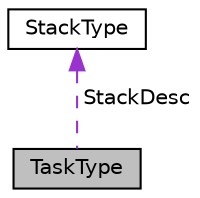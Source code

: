 digraph "TaskType"
{
  edge [fontname="Helvetica",fontsize="10",labelfontname="Helvetica",labelfontsize="10"];
  node [fontname="Helvetica",fontsize="10",shape=record];
  Node1 [label="TaskType",height=0.2,width=0.4,color="black", fillcolor="grey75", style="filled", fontcolor="black"];
  Node2 -> Node1 [dir="back",color="darkorchid3",fontsize="10",style="dashed",label=" StackDesc" ,fontname="Helvetica"];
  Node2 [label="StackType",height=0.2,width=0.4,color="black", fillcolor="white", style="filled",URL="$struct_stack_type.html"];
}
